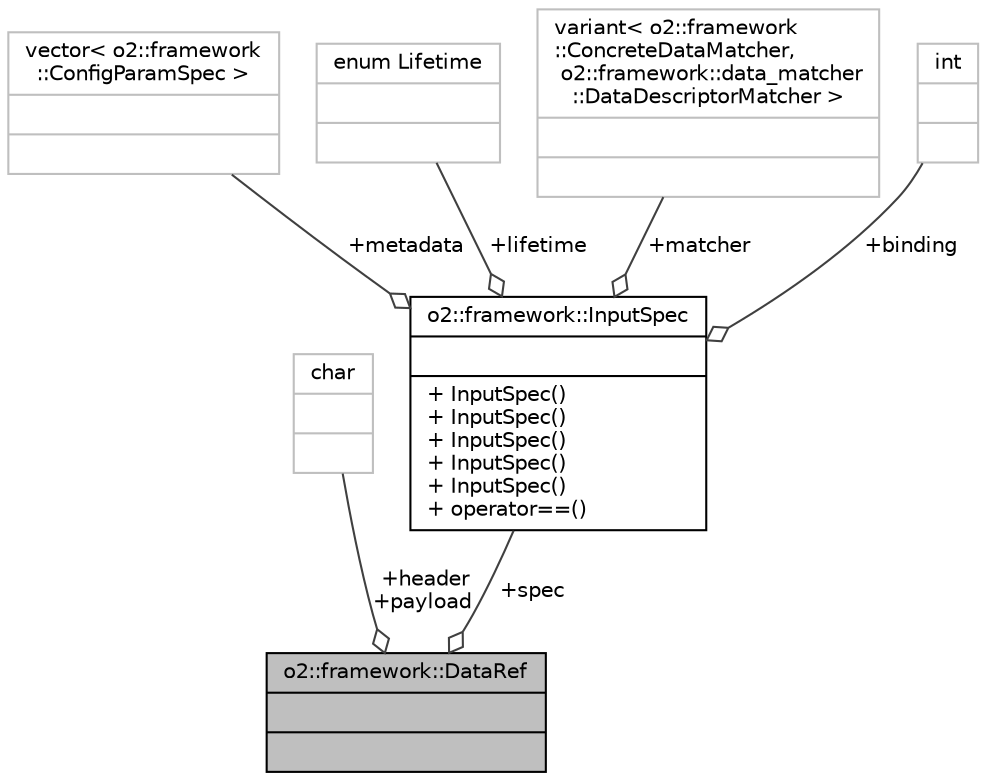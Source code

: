 digraph "o2::framework::DataRef"
{
 // INTERACTIVE_SVG=YES
  bgcolor="transparent";
  edge [fontname="Helvetica",fontsize="10",labelfontname="Helvetica",labelfontsize="10"];
  node [fontname="Helvetica",fontsize="10",shape=record];
  Node1 [label="{o2::framework::DataRef\n||}",height=0.2,width=0.4,color="black", fillcolor="grey75", style="filled", fontcolor="black"];
  Node2 -> Node1 [color="grey25",fontsize="10",style="solid",label=" +header\n+payload" ,arrowhead="odiamond",fontname="Helvetica"];
  Node2 [label="{char\n||}",height=0.2,width=0.4,color="grey75"];
  Node3 -> Node1 [color="grey25",fontsize="10",style="solid",label=" +spec" ,arrowhead="odiamond",fontname="Helvetica"];
  Node3 [label="{o2::framework::InputSpec\n||+ InputSpec()\l+ InputSpec()\l+ InputSpec()\l+ InputSpec()\l+ InputSpec()\l+ operator==()\l}",height=0.2,width=0.4,color="black",URL="$da/d96/structo2_1_1framework_1_1InputSpec.html"];
  Node4 -> Node3 [color="grey25",fontsize="10",style="solid",label=" +metadata" ,arrowhead="odiamond",fontname="Helvetica"];
  Node4 [label="{vector\< o2::framework\l::ConfigParamSpec \>\n||}",height=0.2,width=0.4,color="grey75"];
  Node5 -> Node3 [color="grey25",fontsize="10",style="solid",label=" +lifetime" ,arrowhead="odiamond",fontname="Helvetica"];
  Node5 [label="{enum Lifetime\n||}",height=0.2,width=0.4,color="grey75"];
  Node6 -> Node3 [color="grey25",fontsize="10",style="solid",label=" +matcher" ,arrowhead="odiamond",fontname="Helvetica"];
  Node6 [label="{variant\< o2::framework\l::ConcreteDataMatcher,\l o2::framework::data_matcher\l::DataDescriptorMatcher \>\n||}",height=0.2,width=0.4,color="grey75"];
  Node7 -> Node3 [color="grey25",fontsize="10",style="solid",label=" +binding" ,arrowhead="odiamond",fontname="Helvetica"];
  Node7 [label="{int\n||}",height=0.2,width=0.4,color="grey75"];
}
